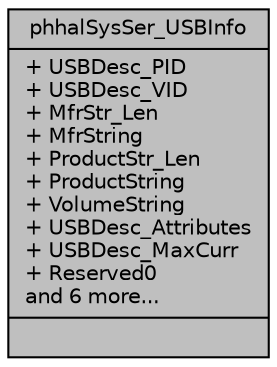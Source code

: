 digraph "phhalSysSer_USBInfo"
{
  edge [fontname="Helvetica",fontsize="10",labelfontname="Helvetica",labelfontsize="10"];
  node [fontname="Helvetica",fontsize="10",shape=record];
  Node0 [label="{phhalSysSer_USBInfo\n|+ USBDesc_PID\l+ USBDesc_VID\l+ MfrStr_Len\l+ MfrString\l+ ProductStr_Len\l+ ProductString\l+ VolumeString\l+ USBDesc_Attributes\l+ USBDesc_MaxCurr\l+ Reserved0\land 6 more...\l|}",height=0.2,width=0.4,color="black", fillcolor="grey75", style="filled", fontcolor="black"];
}
